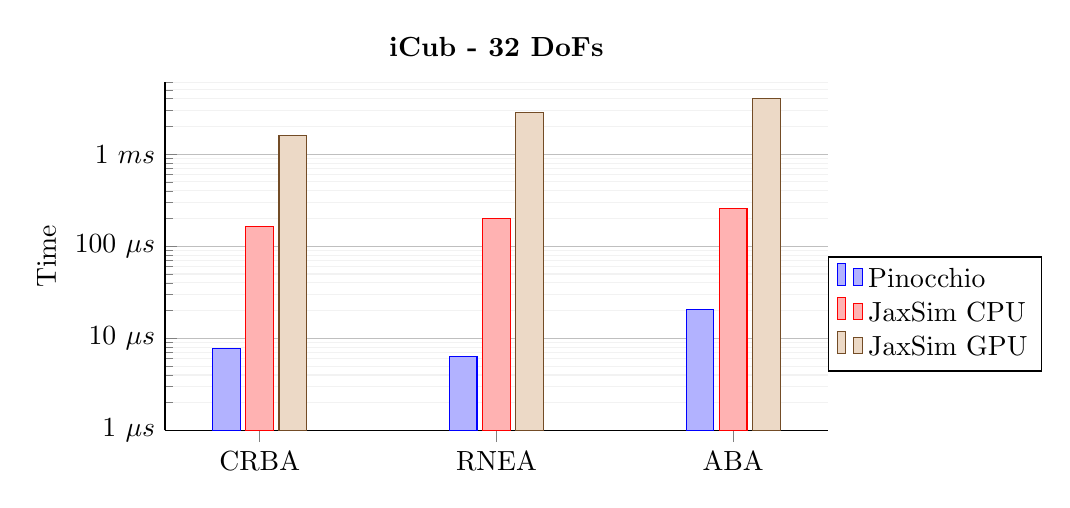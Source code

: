 \begin{tikzpicture}

\begin{semilogyaxis}[
    title=\textbf{iCub - 32 DoFs},
    axis lines*=left,
    ymajorgrids,
    ytick={1, 10, 100, 1000, 10000},
    yticklabels={1 $\mu s$,10 $\mu s$,100 $\mu s$, 1 $ms$, 10 $ms$},
    ymin=1,
    ymax=6000,
    width=10cm,
    height=6cm,
    ybar,
    ylabel={Time},
    xtick=data,
    enlarge x limits=0.2,
    symbolic x coords={CRBA,RNEA,ABA},
    ymajorgrids,
    yminorgrids,
    minor grid style={gray!10},
    legend cell align={left},
    legend style={at={(1.00,0.5)},anchor=north west},
]

\pgfplotstableread{
Algo Mean_Pinocchio Mean_Jaxsim_CPU Mean_Jaxsim_GPU
CRBA 7.81           165             1580
RNEA 6.33           198             2850
ABA  20.5           256             4000
}\dataicub

\addplot table [x=Algo, y=Mean_Pinocchio] {\dataicub}; \addlegendentry{Pinocchio}
\addplot table [x=Algo, y=Mean_Jaxsim_CPU] {\dataicub}; \addlegendentry{JaxSim CPU}
\addplot table [x=Algo, y=Mean_Jaxsim_GPU] {\dataicub}; \addlegendentry{JaxSim GPU}

\end{semilogyaxis}

\end{tikzpicture}
